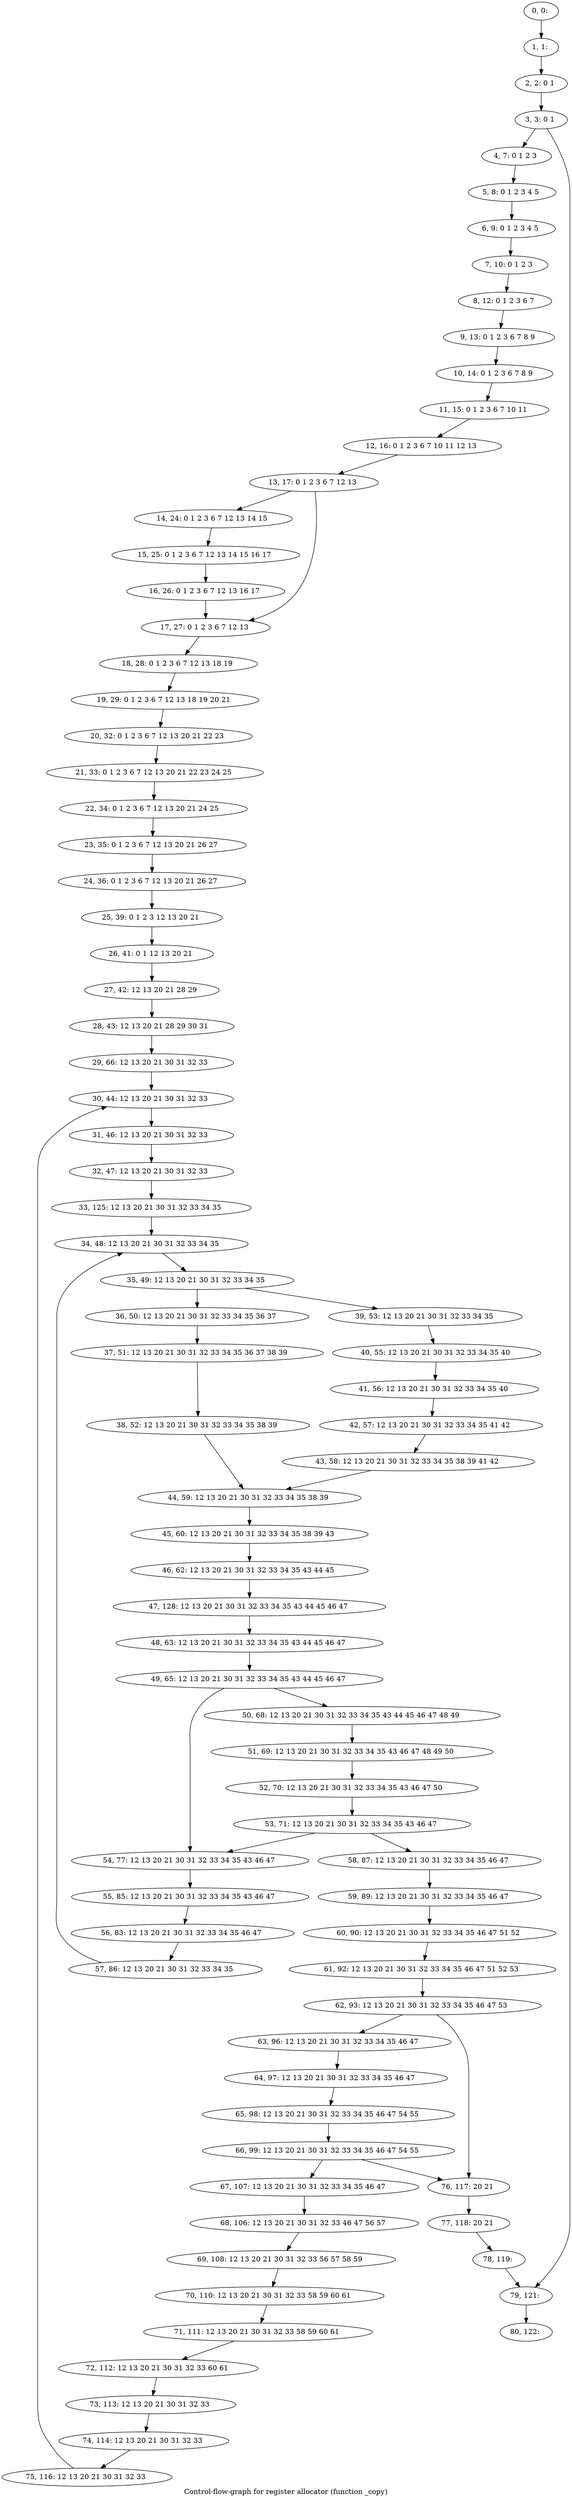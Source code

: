 digraph G {
graph [label="Control-flow-graph for register allocator (function _copy)"]
0[label="0, 0: "];
1[label="1, 1: "];
2[label="2, 2: 0 1 "];
3[label="3, 3: 0 1 "];
4[label="4, 7: 0 1 2 3 "];
5[label="5, 8: 0 1 2 3 4 5 "];
6[label="6, 9: 0 1 2 3 4 5 "];
7[label="7, 10: 0 1 2 3 "];
8[label="8, 12: 0 1 2 3 6 7 "];
9[label="9, 13: 0 1 2 3 6 7 8 9 "];
10[label="10, 14: 0 1 2 3 6 7 8 9 "];
11[label="11, 15: 0 1 2 3 6 7 10 11 "];
12[label="12, 16: 0 1 2 3 6 7 10 11 12 13 "];
13[label="13, 17: 0 1 2 3 6 7 12 13 "];
14[label="14, 24: 0 1 2 3 6 7 12 13 14 15 "];
15[label="15, 25: 0 1 2 3 6 7 12 13 14 15 16 17 "];
16[label="16, 26: 0 1 2 3 6 7 12 13 16 17 "];
17[label="17, 27: 0 1 2 3 6 7 12 13 "];
18[label="18, 28: 0 1 2 3 6 7 12 13 18 19 "];
19[label="19, 29: 0 1 2 3 6 7 12 13 18 19 20 21 "];
20[label="20, 32: 0 1 2 3 6 7 12 13 20 21 22 23 "];
21[label="21, 33: 0 1 2 3 6 7 12 13 20 21 22 23 24 25 "];
22[label="22, 34: 0 1 2 3 6 7 12 13 20 21 24 25 "];
23[label="23, 35: 0 1 2 3 6 7 12 13 20 21 26 27 "];
24[label="24, 36: 0 1 2 3 6 7 12 13 20 21 26 27 "];
25[label="25, 39: 0 1 2 3 12 13 20 21 "];
26[label="26, 41: 0 1 12 13 20 21 "];
27[label="27, 42: 12 13 20 21 28 29 "];
28[label="28, 43: 12 13 20 21 28 29 30 31 "];
29[label="29, 66: 12 13 20 21 30 31 32 33 "];
30[label="30, 44: 12 13 20 21 30 31 32 33 "];
31[label="31, 46: 12 13 20 21 30 31 32 33 "];
32[label="32, 47: 12 13 20 21 30 31 32 33 "];
33[label="33, 125: 12 13 20 21 30 31 32 33 34 35 "];
34[label="34, 48: 12 13 20 21 30 31 32 33 34 35 "];
35[label="35, 49: 12 13 20 21 30 31 32 33 34 35 "];
36[label="36, 50: 12 13 20 21 30 31 32 33 34 35 36 37 "];
37[label="37, 51: 12 13 20 21 30 31 32 33 34 35 36 37 38 39 "];
38[label="38, 52: 12 13 20 21 30 31 32 33 34 35 38 39 "];
39[label="39, 53: 12 13 20 21 30 31 32 33 34 35 "];
40[label="40, 55: 12 13 20 21 30 31 32 33 34 35 40 "];
41[label="41, 56: 12 13 20 21 30 31 32 33 34 35 40 "];
42[label="42, 57: 12 13 20 21 30 31 32 33 34 35 41 42 "];
43[label="43, 58: 12 13 20 21 30 31 32 33 34 35 38 39 41 42 "];
44[label="44, 59: 12 13 20 21 30 31 32 33 34 35 38 39 "];
45[label="45, 60: 12 13 20 21 30 31 32 33 34 35 38 39 43 "];
46[label="46, 62: 12 13 20 21 30 31 32 33 34 35 43 44 45 "];
47[label="47, 128: 12 13 20 21 30 31 32 33 34 35 43 44 45 46 47 "];
48[label="48, 63: 12 13 20 21 30 31 32 33 34 35 43 44 45 46 47 "];
49[label="49, 65: 12 13 20 21 30 31 32 33 34 35 43 44 45 46 47 "];
50[label="50, 68: 12 13 20 21 30 31 32 33 34 35 43 44 45 46 47 48 49 "];
51[label="51, 69: 12 13 20 21 30 31 32 33 34 35 43 46 47 48 49 50 "];
52[label="52, 70: 12 13 20 21 30 31 32 33 34 35 43 46 47 50 "];
53[label="53, 71: 12 13 20 21 30 31 32 33 34 35 43 46 47 "];
54[label="54, 77: 12 13 20 21 30 31 32 33 34 35 43 46 47 "];
55[label="55, 85: 12 13 20 21 30 31 32 33 34 35 43 46 47 "];
56[label="56, 83: 12 13 20 21 30 31 32 33 34 35 46 47 "];
57[label="57, 86: 12 13 20 21 30 31 32 33 34 35 "];
58[label="58, 87: 12 13 20 21 30 31 32 33 34 35 46 47 "];
59[label="59, 89: 12 13 20 21 30 31 32 33 34 35 46 47 "];
60[label="60, 90: 12 13 20 21 30 31 32 33 34 35 46 47 51 52 "];
61[label="61, 92: 12 13 20 21 30 31 32 33 34 35 46 47 51 52 53 "];
62[label="62, 93: 12 13 20 21 30 31 32 33 34 35 46 47 53 "];
63[label="63, 96: 12 13 20 21 30 31 32 33 34 35 46 47 "];
64[label="64, 97: 12 13 20 21 30 31 32 33 34 35 46 47 "];
65[label="65, 98: 12 13 20 21 30 31 32 33 34 35 46 47 54 55 "];
66[label="66, 99: 12 13 20 21 30 31 32 33 34 35 46 47 54 55 "];
67[label="67, 107: 12 13 20 21 30 31 32 33 34 35 46 47 "];
68[label="68, 106: 12 13 20 21 30 31 32 33 46 47 56 57 "];
69[label="69, 108: 12 13 20 21 30 31 32 33 56 57 58 59 "];
70[label="70, 110: 12 13 20 21 30 31 32 33 58 59 60 61 "];
71[label="71, 111: 12 13 20 21 30 31 32 33 58 59 60 61 "];
72[label="72, 112: 12 13 20 21 30 31 32 33 60 61 "];
73[label="73, 113: 12 13 20 21 30 31 32 33 "];
74[label="74, 114: 12 13 20 21 30 31 32 33 "];
75[label="75, 116: 12 13 20 21 30 31 32 33 "];
76[label="76, 117: 20 21 "];
77[label="77, 118: 20 21 "];
78[label="78, 119: "];
79[label="79, 121: "];
80[label="80, 122: "];
0->1 ;
1->2 ;
2->3 ;
3->4 ;
3->79 ;
4->5 ;
5->6 ;
6->7 ;
7->8 ;
8->9 ;
9->10 ;
10->11 ;
11->12 ;
12->13 ;
13->14 ;
13->17 ;
14->15 ;
15->16 ;
16->17 ;
17->18 ;
18->19 ;
19->20 ;
20->21 ;
21->22 ;
22->23 ;
23->24 ;
24->25 ;
25->26 ;
26->27 ;
27->28 ;
28->29 ;
29->30 ;
30->31 ;
31->32 ;
32->33 ;
33->34 ;
34->35 ;
35->36 ;
35->39 ;
36->37 ;
37->38 ;
38->44 ;
39->40 ;
40->41 ;
41->42 ;
42->43 ;
43->44 ;
44->45 ;
45->46 ;
46->47 ;
47->48 ;
48->49 ;
49->50 ;
49->54 ;
50->51 ;
51->52 ;
52->53 ;
53->54 ;
53->58 ;
54->55 ;
55->56 ;
56->57 ;
57->34 ;
58->59 ;
59->60 ;
60->61 ;
61->62 ;
62->63 ;
62->76 ;
63->64 ;
64->65 ;
65->66 ;
66->67 ;
66->76 ;
67->68 ;
68->69 ;
69->70 ;
70->71 ;
71->72 ;
72->73 ;
73->74 ;
74->75 ;
75->30 ;
76->77 ;
77->78 ;
78->79 ;
79->80 ;
}
